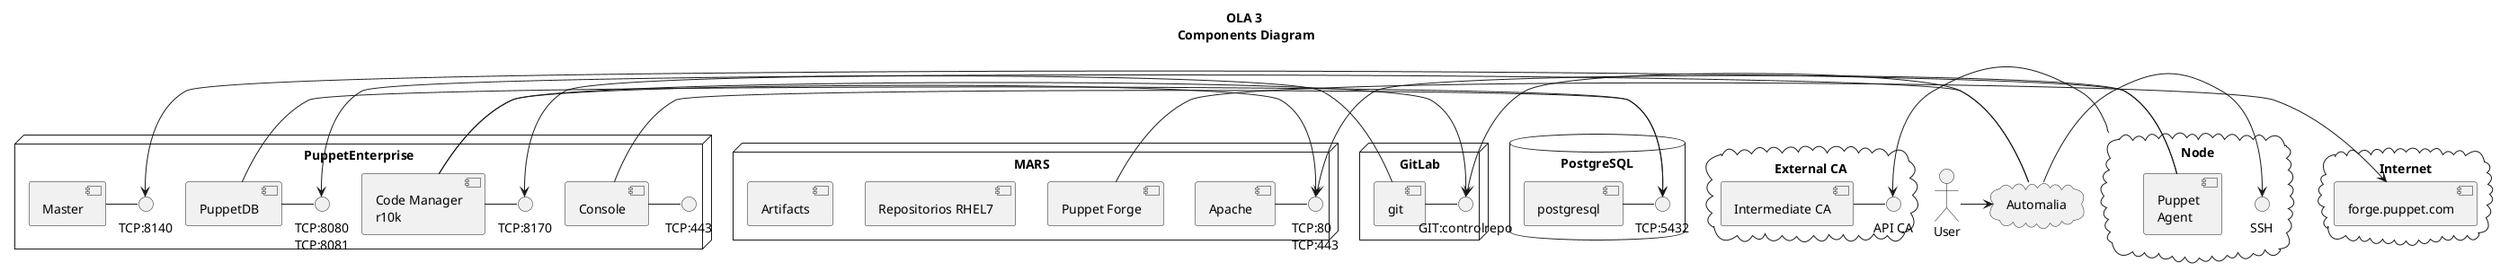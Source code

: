 @startuml
title OLA 3\n Components Diagram
Actor User

node "PuppetEnterprise" {
  [Code Manager\nr10k] as r10k
  [Master]
  [PuppetDB]
  [Console]
  interface "TCP:8170" as TCP8170
  interface "TCP:443" as TCP443
  interface "TCP:8080\nTCP:8081" as TCP8081
  interface "TCP:8140" as TCP8140
  [Console] - TCP443
  r10k - TCP8170
  [PuppetDB] - TCP8081
  [Master] - TCP8140
}

node MARS {
  [Apache]
  [Puppet Forge]
  [Repositorios RHEL7]
  [Artifacts]
  interface "TCP:80\nTCP:443" as TCPMARS
  [Apache] - TCPMARS
}

node "GitLab" {
  [git]
  interface "GIT:controlrepo" as controlrepo
  [git] - controlrepo
}
cloud "Internet" {
  [forge.puppet.com]
}
database "PostgreSQL" {
  [postgresql]
  interface "TCP:5432" as TCP5432
  [postgresql] - TCP5432
}
cloud "Automalia" {
}
cloud "Node" {
  [Puppet\nAgent]
  interface SSH
}

cloud "External CA" {
  [Intermediate CA]
  interface "API CA" as APICA
  [Intermediate CA] - APICA
}
  
Automalia -> SSH
Automalia -> TCP8081
Automalia -> controlrepo
User -> Automalia
r10k -> controlrepo
r10k -> TCPMARS
[Puppet Forge] -> [forge.puppet.com]
[Puppet\nAgent] -> TCPMARS
[Puppet\nAgent] -> TCP8140
Node -> APICA
[PuppetDB] -> TCP5432
[Console] -> TCP5432
[git] -> TCP8170
@enduml
